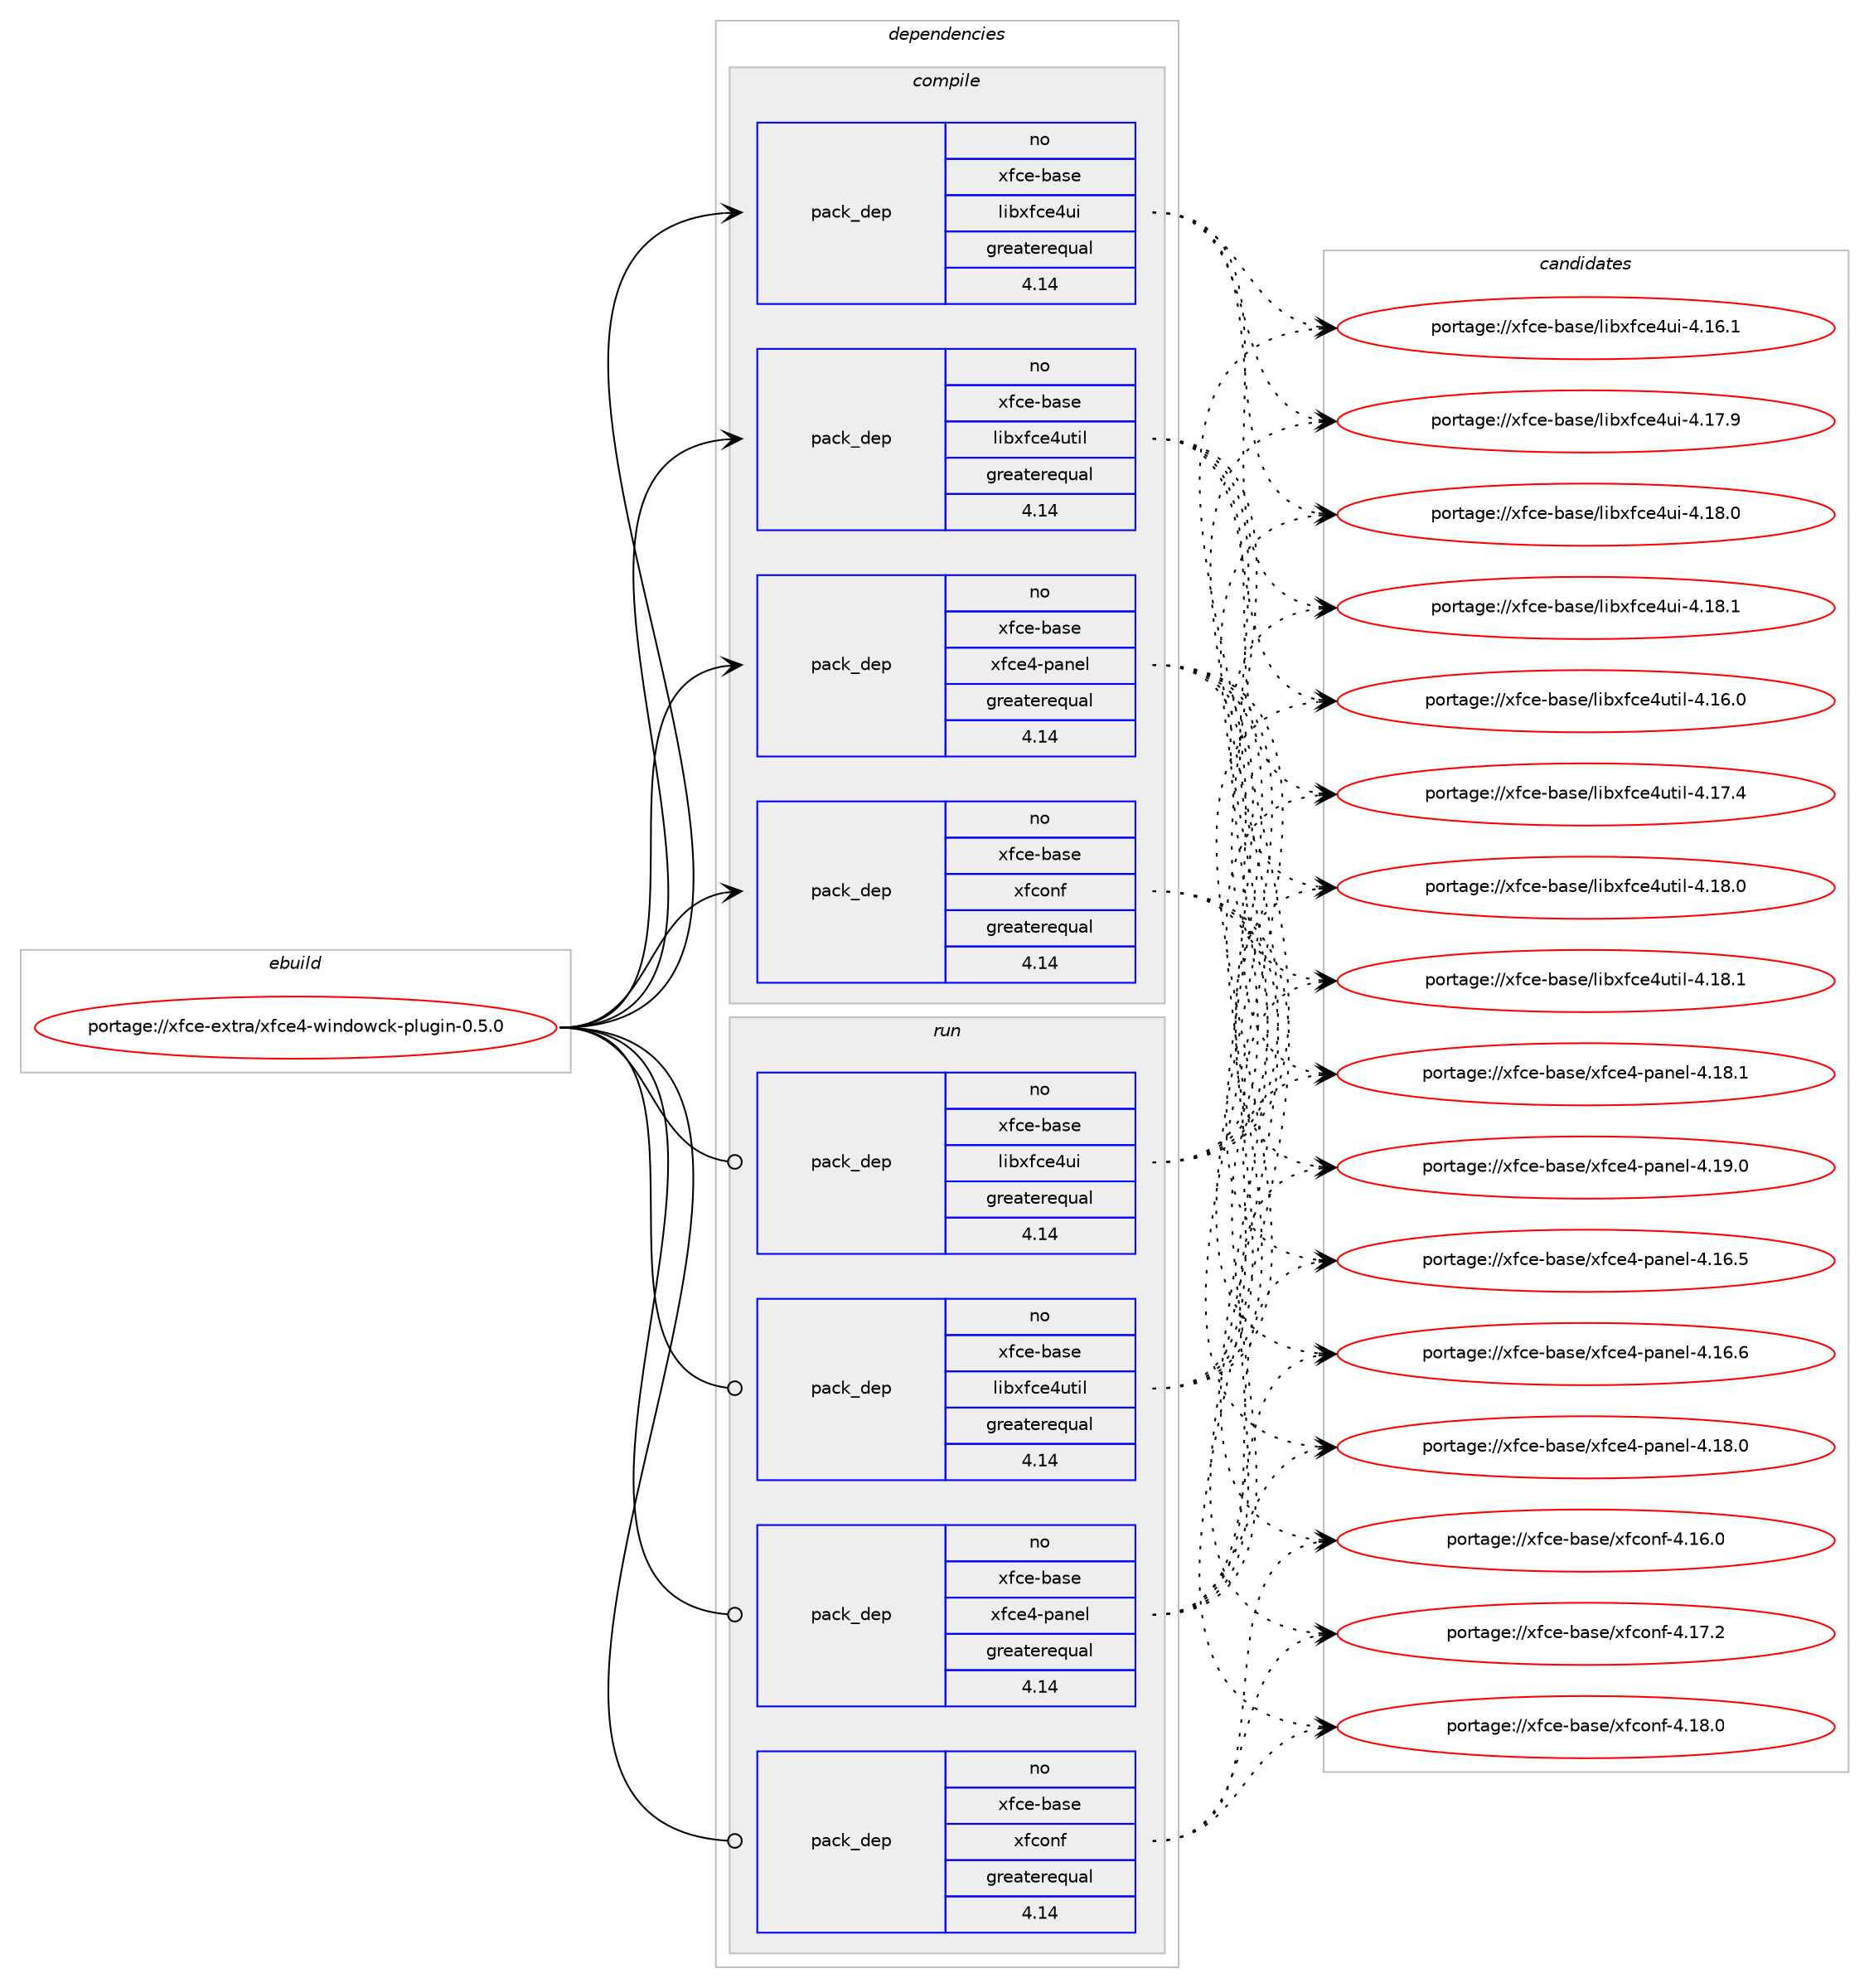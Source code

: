 digraph prolog {

# *************
# Graph options
# *************

newrank=true;
concentrate=true;
compound=true;
graph [rankdir=LR,fontname=Helvetica,fontsize=10,ranksep=1.5];#, ranksep=2.5, nodesep=0.2];
edge  [arrowhead=vee];
node  [fontname=Helvetica,fontsize=10];

# **********
# The ebuild
# **********

subgraph cluster_leftcol {
color=gray;
rank=same;
label=<<i>ebuild</i>>;
id [label="portage://xfce-extra/xfce4-windowck-plugin-0.5.0", color=red, width=4, href="../xfce-extra/xfce4-windowck-plugin-0.5.0.svg"];
}

# ****************
# The dependencies
# ****************

subgraph cluster_midcol {
color=gray;
label=<<i>dependencies</i>>;
subgraph cluster_compile {
fillcolor="#eeeeee";
style=filled;
label=<<i>compile</i>>;
# *** BEGIN UNKNOWN DEPENDENCY TYPE (TODO) ***
# id -> package_dependency(portage://xfce-extra/xfce4-windowck-plugin-0.5.0,install,no,x11-libs,gtk+,none,[,,],[slot(3)],[])
# *** END UNKNOWN DEPENDENCY TYPE (TODO) ***

# *** BEGIN UNKNOWN DEPENDENCY TYPE (TODO) ***
# id -> package_dependency(portage://xfce-extra/xfce4-windowck-plugin-0.5.0,install,no,x11-libs,libX11,none,[,,],[],[])
# *** END UNKNOWN DEPENDENCY TYPE (TODO) ***

# *** BEGIN UNKNOWN DEPENDENCY TYPE (TODO) ***
# id -> package_dependency(portage://xfce-extra/xfce4-windowck-plugin-0.5.0,install,no,x11-libs,libwnck,none,[,,],[slot(3)],[])
# *** END UNKNOWN DEPENDENCY TYPE (TODO) ***

subgraph pack4260 {
dependency11374 [label=<<TABLE BORDER="0" CELLBORDER="1" CELLSPACING="0" CELLPADDING="4" WIDTH="220"><TR><TD ROWSPAN="6" CELLPADDING="30">pack_dep</TD></TR><TR><TD WIDTH="110">no</TD></TR><TR><TD>xfce-base</TD></TR><TR><TD>libxfce4ui</TD></TR><TR><TD>greaterequal</TD></TR><TR><TD>4.14</TD></TR></TABLE>>, shape=none, color=blue];
}
id:e -> dependency11374:w [weight=20,style="solid",arrowhead="vee"];
subgraph pack4261 {
dependency11375 [label=<<TABLE BORDER="0" CELLBORDER="1" CELLSPACING="0" CELLPADDING="4" WIDTH="220"><TR><TD ROWSPAN="6" CELLPADDING="30">pack_dep</TD></TR><TR><TD WIDTH="110">no</TD></TR><TR><TD>xfce-base</TD></TR><TR><TD>libxfce4util</TD></TR><TR><TD>greaterequal</TD></TR><TR><TD>4.14</TD></TR></TABLE>>, shape=none, color=blue];
}
id:e -> dependency11375:w [weight=20,style="solid",arrowhead="vee"];
subgraph pack4262 {
dependency11376 [label=<<TABLE BORDER="0" CELLBORDER="1" CELLSPACING="0" CELLPADDING="4" WIDTH="220"><TR><TD ROWSPAN="6" CELLPADDING="30">pack_dep</TD></TR><TR><TD WIDTH="110">no</TD></TR><TR><TD>xfce-base</TD></TR><TR><TD>xfce4-panel</TD></TR><TR><TD>greaterequal</TD></TR><TR><TD>4.14</TD></TR></TABLE>>, shape=none, color=blue];
}
id:e -> dependency11376:w [weight=20,style="solid",arrowhead="vee"];
subgraph pack4263 {
dependency11377 [label=<<TABLE BORDER="0" CELLBORDER="1" CELLSPACING="0" CELLPADDING="4" WIDTH="220"><TR><TD ROWSPAN="6" CELLPADDING="30">pack_dep</TD></TR><TR><TD WIDTH="110">no</TD></TR><TR><TD>xfce-base</TD></TR><TR><TD>xfconf</TD></TR><TR><TD>greaterequal</TD></TR><TR><TD>4.14</TD></TR></TABLE>>, shape=none, color=blue];
}
id:e -> dependency11377:w [weight=20,style="solid",arrowhead="vee"];
}
subgraph cluster_compileandrun {
fillcolor="#eeeeee";
style=filled;
label=<<i>compile and run</i>>;
}
subgraph cluster_run {
fillcolor="#eeeeee";
style=filled;
label=<<i>run</i>>;
# *** BEGIN UNKNOWN DEPENDENCY TYPE (TODO) ***
# id -> package_dependency(portage://xfce-extra/xfce4-windowck-plugin-0.5.0,run,no,x11-libs,gtk+,none,[,,],[slot(3)],[])
# *** END UNKNOWN DEPENDENCY TYPE (TODO) ***

# *** BEGIN UNKNOWN DEPENDENCY TYPE (TODO) ***
# id -> package_dependency(portage://xfce-extra/xfce4-windowck-plugin-0.5.0,run,no,x11-libs,libX11,none,[,,],[],[])
# *** END UNKNOWN DEPENDENCY TYPE (TODO) ***

# *** BEGIN UNKNOWN DEPENDENCY TYPE (TODO) ***
# id -> package_dependency(portage://xfce-extra/xfce4-windowck-plugin-0.5.0,run,no,x11-libs,libwnck,none,[,,],[slot(3)],[])
# *** END UNKNOWN DEPENDENCY TYPE (TODO) ***

subgraph pack4264 {
dependency11378 [label=<<TABLE BORDER="0" CELLBORDER="1" CELLSPACING="0" CELLPADDING="4" WIDTH="220"><TR><TD ROWSPAN="6" CELLPADDING="30">pack_dep</TD></TR><TR><TD WIDTH="110">no</TD></TR><TR><TD>xfce-base</TD></TR><TR><TD>libxfce4ui</TD></TR><TR><TD>greaterequal</TD></TR><TR><TD>4.14</TD></TR></TABLE>>, shape=none, color=blue];
}
id:e -> dependency11378:w [weight=20,style="solid",arrowhead="odot"];
subgraph pack4265 {
dependency11379 [label=<<TABLE BORDER="0" CELLBORDER="1" CELLSPACING="0" CELLPADDING="4" WIDTH="220"><TR><TD ROWSPAN="6" CELLPADDING="30">pack_dep</TD></TR><TR><TD WIDTH="110">no</TD></TR><TR><TD>xfce-base</TD></TR><TR><TD>libxfce4util</TD></TR><TR><TD>greaterequal</TD></TR><TR><TD>4.14</TD></TR></TABLE>>, shape=none, color=blue];
}
id:e -> dependency11379:w [weight=20,style="solid",arrowhead="odot"];
subgraph pack4266 {
dependency11380 [label=<<TABLE BORDER="0" CELLBORDER="1" CELLSPACING="0" CELLPADDING="4" WIDTH="220"><TR><TD ROWSPAN="6" CELLPADDING="30">pack_dep</TD></TR><TR><TD WIDTH="110">no</TD></TR><TR><TD>xfce-base</TD></TR><TR><TD>xfce4-panel</TD></TR><TR><TD>greaterequal</TD></TR><TR><TD>4.14</TD></TR></TABLE>>, shape=none, color=blue];
}
id:e -> dependency11380:w [weight=20,style="solid",arrowhead="odot"];
subgraph pack4267 {
dependency11381 [label=<<TABLE BORDER="0" CELLBORDER="1" CELLSPACING="0" CELLPADDING="4" WIDTH="220"><TR><TD ROWSPAN="6" CELLPADDING="30">pack_dep</TD></TR><TR><TD WIDTH="110">no</TD></TR><TR><TD>xfce-base</TD></TR><TR><TD>xfconf</TD></TR><TR><TD>greaterequal</TD></TR><TR><TD>4.14</TD></TR></TABLE>>, shape=none, color=blue];
}
id:e -> dependency11381:w [weight=20,style="solid",arrowhead="odot"];
}
}

# **************
# The candidates
# **************

subgraph cluster_choices {
rank=same;
color=gray;
label=<<i>candidates</i>>;

subgraph choice4260 {
color=black;
nodesep=1;
choice120102991014598971151014710810598120102991015211710545524649544649 [label="portage://xfce-base/libxfce4ui-4.16.1", color=red, width=4,href="../xfce-base/libxfce4ui-4.16.1.svg"];
choice120102991014598971151014710810598120102991015211710545524649554657 [label="portage://xfce-base/libxfce4ui-4.17.9", color=red, width=4,href="../xfce-base/libxfce4ui-4.17.9.svg"];
choice120102991014598971151014710810598120102991015211710545524649564648 [label="portage://xfce-base/libxfce4ui-4.18.0", color=red, width=4,href="../xfce-base/libxfce4ui-4.18.0.svg"];
choice120102991014598971151014710810598120102991015211710545524649564649 [label="portage://xfce-base/libxfce4ui-4.18.1", color=red, width=4,href="../xfce-base/libxfce4ui-4.18.1.svg"];
dependency11374:e -> choice120102991014598971151014710810598120102991015211710545524649544649:w [style=dotted,weight="100"];
dependency11374:e -> choice120102991014598971151014710810598120102991015211710545524649554657:w [style=dotted,weight="100"];
dependency11374:e -> choice120102991014598971151014710810598120102991015211710545524649564648:w [style=dotted,weight="100"];
dependency11374:e -> choice120102991014598971151014710810598120102991015211710545524649564649:w [style=dotted,weight="100"];
}
subgraph choice4261 {
color=black;
nodesep=1;
choice120102991014598971151014710810598120102991015211711610510845524649544648 [label="portage://xfce-base/libxfce4util-4.16.0", color=red, width=4,href="../xfce-base/libxfce4util-4.16.0.svg"];
choice120102991014598971151014710810598120102991015211711610510845524649554652 [label="portage://xfce-base/libxfce4util-4.17.4", color=red, width=4,href="../xfce-base/libxfce4util-4.17.4.svg"];
choice120102991014598971151014710810598120102991015211711610510845524649564648 [label="portage://xfce-base/libxfce4util-4.18.0", color=red, width=4,href="../xfce-base/libxfce4util-4.18.0.svg"];
choice120102991014598971151014710810598120102991015211711610510845524649564649 [label="portage://xfce-base/libxfce4util-4.18.1", color=red, width=4,href="../xfce-base/libxfce4util-4.18.1.svg"];
dependency11375:e -> choice120102991014598971151014710810598120102991015211711610510845524649544648:w [style=dotted,weight="100"];
dependency11375:e -> choice120102991014598971151014710810598120102991015211711610510845524649554652:w [style=dotted,weight="100"];
dependency11375:e -> choice120102991014598971151014710810598120102991015211711610510845524649564648:w [style=dotted,weight="100"];
dependency11375:e -> choice120102991014598971151014710810598120102991015211711610510845524649564649:w [style=dotted,weight="100"];
}
subgraph choice4262 {
color=black;
nodesep=1;
choice12010299101459897115101471201029910152451129711010110845524649544653 [label="portage://xfce-base/xfce4-panel-4.16.5", color=red, width=4,href="../xfce-base/xfce4-panel-4.16.5.svg"];
choice12010299101459897115101471201029910152451129711010110845524649544654 [label="portage://xfce-base/xfce4-panel-4.16.6", color=red, width=4,href="../xfce-base/xfce4-panel-4.16.6.svg"];
choice12010299101459897115101471201029910152451129711010110845524649564648 [label="portage://xfce-base/xfce4-panel-4.18.0", color=red, width=4,href="../xfce-base/xfce4-panel-4.18.0.svg"];
choice12010299101459897115101471201029910152451129711010110845524649564649 [label="portage://xfce-base/xfce4-panel-4.18.1", color=red, width=4,href="../xfce-base/xfce4-panel-4.18.1.svg"];
choice12010299101459897115101471201029910152451129711010110845524649574648 [label="portage://xfce-base/xfce4-panel-4.19.0", color=red, width=4,href="../xfce-base/xfce4-panel-4.19.0.svg"];
dependency11376:e -> choice12010299101459897115101471201029910152451129711010110845524649544653:w [style=dotted,weight="100"];
dependency11376:e -> choice12010299101459897115101471201029910152451129711010110845524649544654:w [style=dotted,weight="100"];
dependency11376:e -> choice12010299101459897115101471201029910152451129711010110845524649564648:w [style=dotted,weight="100"];
dependency11376:e -> choice12010299101459897115101471201029910152451129711010110845524649564649:w [style=dotted,weight="100"];
dependency11376:e -> choice12010299101459897115101471201029910152451129711010110845524649574648:w [style=dotted,weight="100"];
}
subgraph choice4263 {
color=black;
nodesep=1;
choice12010299101459897115101471201029911111010245524649544648 [label="portage://xfce-base/xfconf-4.16.0", color=red, width=4,href="../xfce-base/xfconf-4.16.0.svg"];
choice12010299101459897115101471201029911111010245524649554650 [label="portage://xfce-base/xfconf-4.17.2", color=red, width=4,href="../xfce-base/xfconf-4.17.2.svg"];
choice12010299101459897115101471201029911111010245524649564648 [label="portage://xfce-base/xfconf-4.18.0", color=red, width=4,href="../xfce-base/xfconf-4.18.0.svg"];
dependency11377:e -> choice12010299101459897115101471201029911111010245524649544648:w [style=dotted,weight="100"];
dependency11377:e -> choice12010299101459897115101471201029911111010245524649554650:w [style=dotted,weight="100"];
dependency11377:e -> choice12010299101459897115101471201029911111010245524649564648:w [style=dotted,weight="100"];
}
subgraph choice4264 {
color=black;
nodesep=1;
choice120102991014598971151014710810598120102991015211710545524649544649 [label="portage://xfce-base/libxfce4ui-4.16.1", color=red, width=4,href="../xfce-base/libxfce4ui-4.16.1.svg"];
choice120102991014598971151014710810598120102991015211710545524649554657 [label="portage://xfce-base/libxfce4ui-4.17.9", color=red, width=4,href="../xfce-base/libxfce4ui-4.17.9.svg"];
choice120102991014598971151014710810598120102991015211710545524649564648 [label="portage://xfce-base/libxfce4ui-4.18.0", color=red, width=4,href="../xfce-base/libxfce4ui-4.18.0.svg"];
choice120102991014598971151014710810598120102991015211710545524649564649 [label="portage://xfce-base/libxfce4ui-4.18.1", color=red, width=4,href="../xfce-base/libxfce4ui-4.18.1.svg"];
dependency11378:e -> choice120102991014598971151014710810598120102991015211710545524649544649:w [style=dotted,weight="100"];
dependency11378:e -> choice120102991014598971151014710810598120102991015211710545524649554657:w [style=dotted,weight="100"];
dependency11378:e -> choice120102991014598971151014710810598120102991015211710545524649564648:w [style=dotted,weight="100"];
dependency11378:e -> choice120102991014598971151014710810598120102991015211710545524649564649:w [style=dotted,weight="100"];
}
subgraph choice4265 {
color=black;
nodesep=1;
choice120102991014598971151014710810598120102991015211711610510845524649544648 [label="portage://xfce-base/libxfce4util-4.16.0", color=red, width=4,href="../xfce-base/libxfce4util-4.16.0.svg"];
choice120102991014598971151014710810598120102991015211711610510845524649554652 [label="portage://xfce-base/libxfce4util-4.17.4", color=red, width=4,href="../xfce-base/libxfce4util-4.17.4.svg"];
choice120102991014598971151014710810598120102991015211711610510845524649564648 [label="portage://xfce-base/libxfce4util-4.18.0", color=red, width=4,href="../xfce-base/libxfce4util-4.18.0.svg"];
choice120102991014598971151014710810598120102991015211711610510845524649564649 [label="portage://xfce-base/libxfce4util-4.18.1", color=red, width=4,href="../xfce-base/libxfce4util-4.18.1.svg"];
dependency11379:e -> choice120102991014598971151014710810598120102991015211711610510845524649544648:w [style=dotted,weight="100"];
dependency11379:e -> choice120102991014598971151014710810598120102991015211711610510845524649554652:w [style=dotted,weight="100"];
dependency11379:e -> choice120102991014598971151014710810598120102991015211711610510845524649564648:w [style=dotted,weight="100"];
dependency11379:e -> choice120102991014598971151014710810598120102991015211711610510845524649564649:w [style=dotted,weight="100"];
}
subgraph choice4266 {
color=black;
nodesep=1;
choice12010299101459897115101471201029910152451129711010110845524649544653 [label="portage://xfce-base/xfce4-panel-4.16.5", color=red, width=4,href="../xfce-base/xfce4-panel-4.16.5.svg"];
choice12010299101459897115101471201029910152451129711010110845524649544654 [label="portage://xfce-base/xfce4-panel-4.16.6", color=red, width=4,href="../xfce-base/xfce4-panel-4.16.6.svg"];
choice12010299101459897115101471201029910152451129711010110845524649564648 [label="portage://xfce-base/xfce4-panel-4.18.0", color=red, width=4,href="../xfce-base/xfce4-panel-4.18.0.svg"];
choice12010299101459897115101471201029910152451129711010110845524649564649 [label="portage://xfce-base/xfce4-panel-4.18.1", color=red, width=4,href="../xfce-base/xfce4-panel-4.18.1.svg"];
choice12010299101459897115101471201029910152451129711010110845524649574648 [label="portage://xfce-base/xfce4-panel-4.19.0", color=red, width=4,href="../xfce-base/xfce4-panel-4.19.0.svg"];
dependency11380:e -> choice12010299101459897115101471201029910152451129711010110845524649544653:w [style=dotted,weight="100"];
dependency11380:e -> choice12010299101459897115101471201029910152451129711010110845524649544654:w [style=dotted,weight="100"];
dependency11380:e -> choice12010299101459897115101471201029910152451129711010110845524649564648:w [style=dotted,weight="100"];
dependency11380:e -> choice12010299101459897115101471201029910152451129711010110845524649564649:w [style=dotted,weight="100"];
dependency11380:e -> choice12010299101459897115101471201029910152451129711010110845524649574648:w [style=dotted,weight="100"];
}
subgraph choice4267 {
color=black;
nodesep=1;
choice12010299101459897115101471201029911111010245524649544648 [label="portage://xfce-base/xfconf-4.16.0", color=red, width=4,href="../xfce-base/xfconf-4.16.0.svg"];
choice12010299101459897115101471201029911111010245524649554650 [label="portage://xfce-base/xfconf-4.17.2", color=red, width=4,href="../xfce-base/xfconf-4.17.2.svg"];
choice12010299101459897115101471201029911111010245524649564648 [label="portage://xfce-base/xfconf-4.18.0", color=red, width=4,href="../xfce-base/xfconf-4.18.0.svg"];
dependency11381:e -> choice12010299101459897115101471201029911111010245524649544648:w [style=dotted,weight="100"];
dependency11381:e -> choice12010299101459897115101471201029911111010245524649554650:w [style=dotted,weight="100"];
dependency11381:e -> choice12010299101459897115101471201029911111010245524649564648:w [style=dotted,weight="100"];
}
}

}
